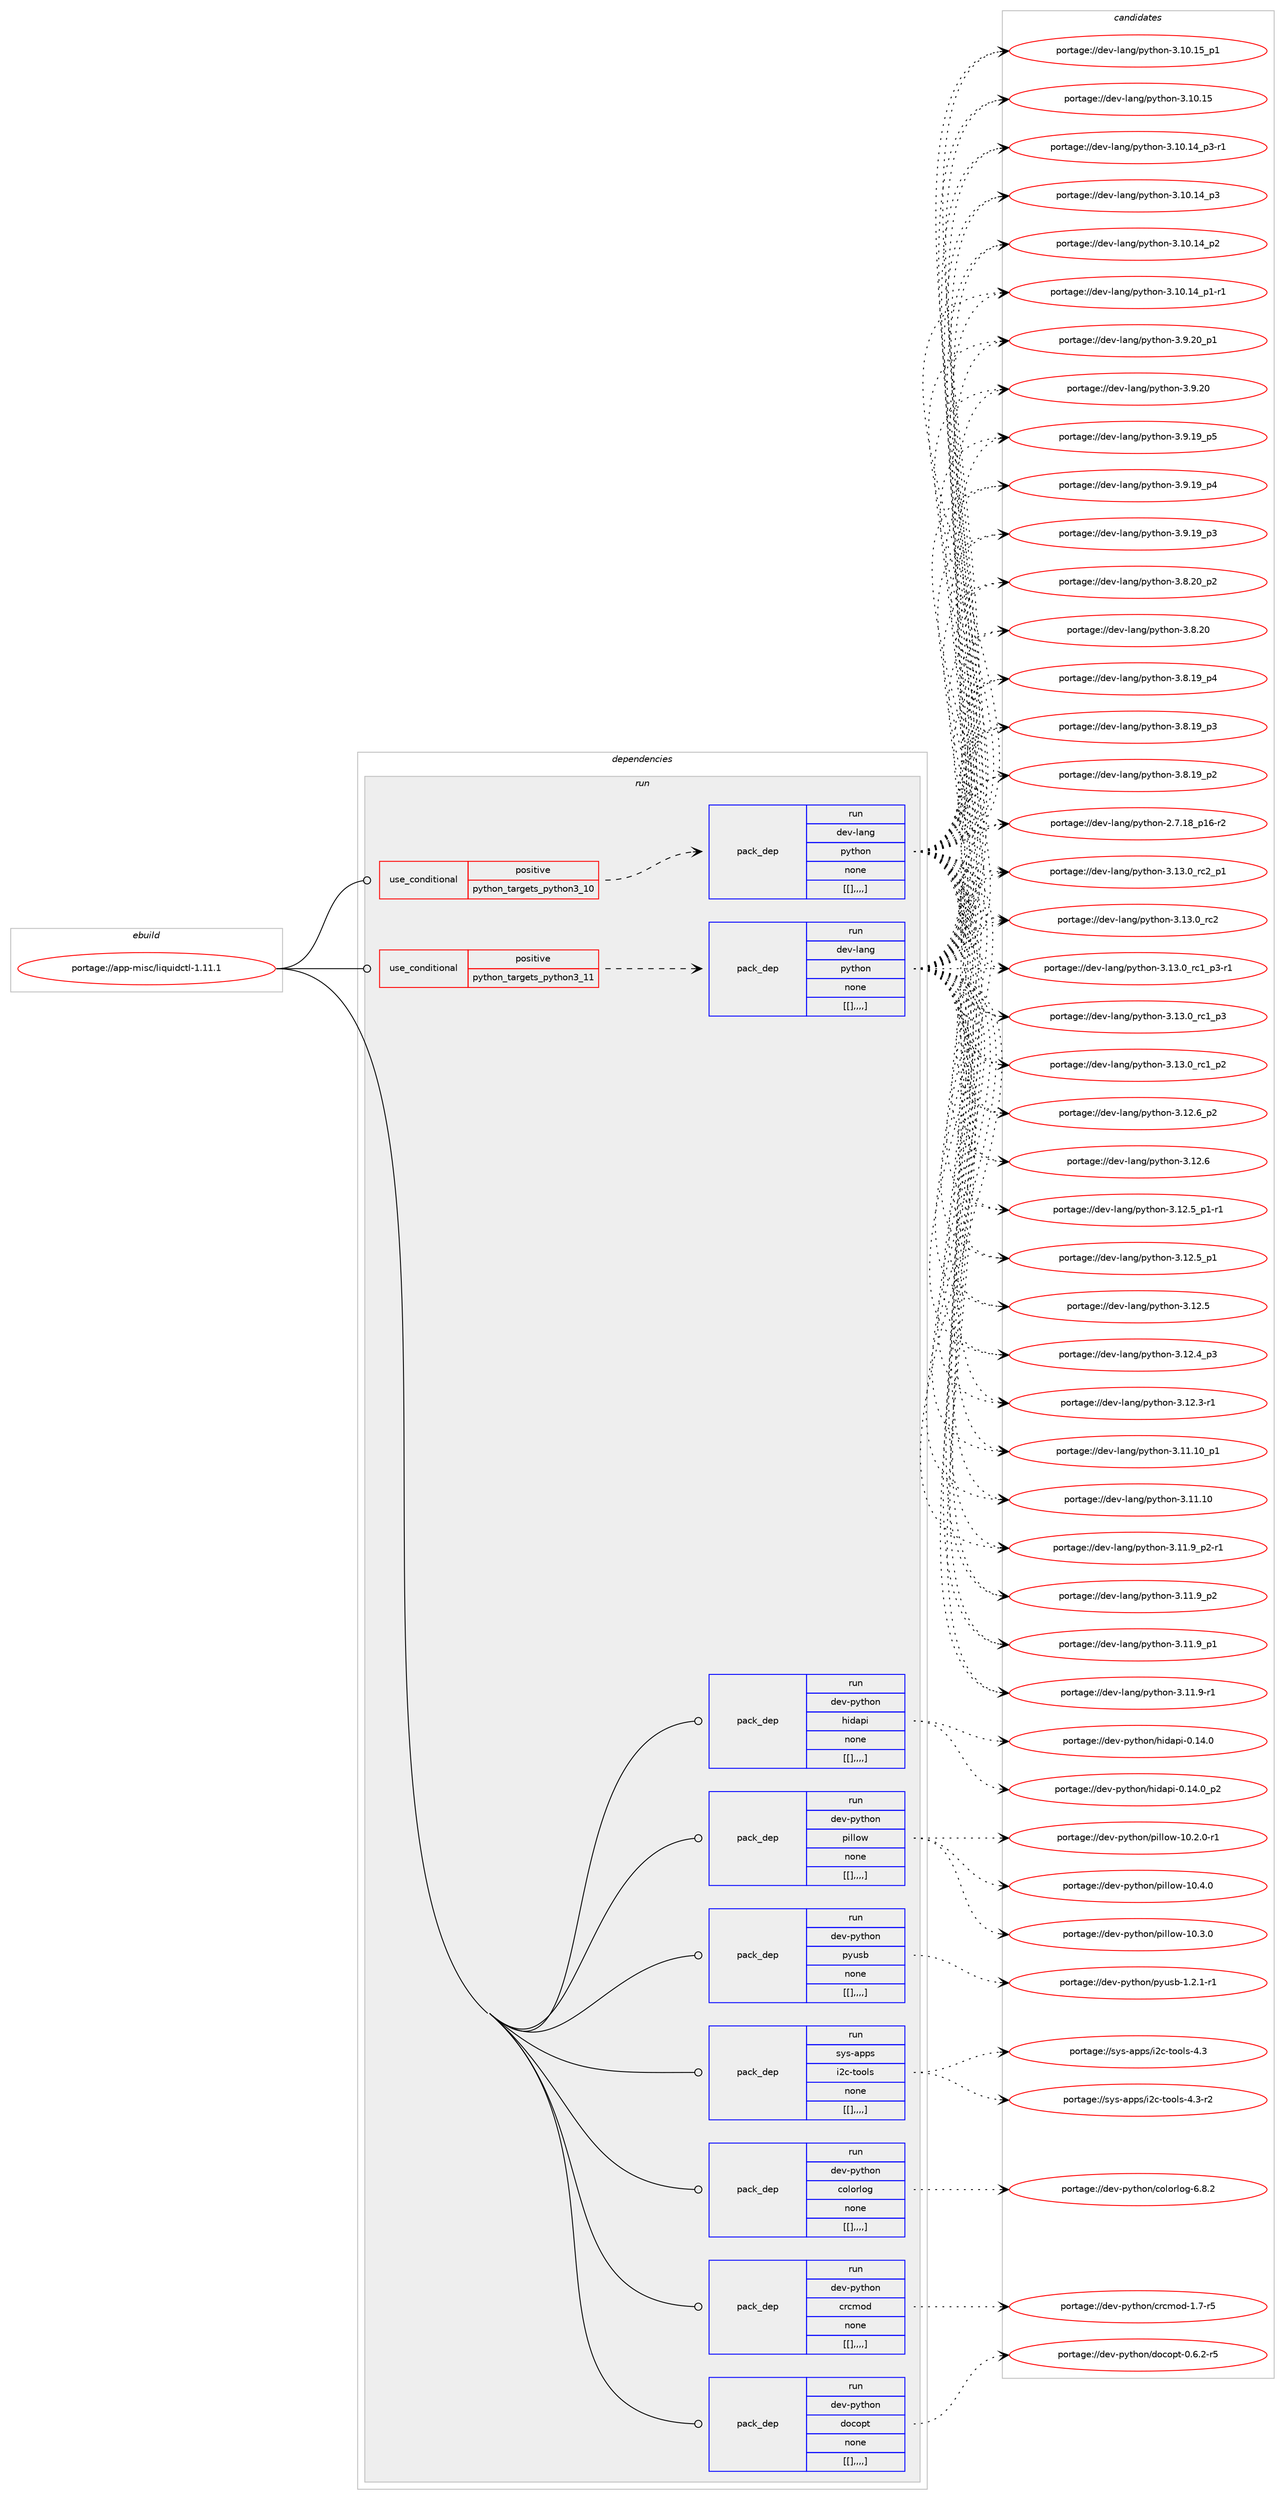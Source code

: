 digraph prolog {

# *************
# Graph options
# *************

newrank=true;
concentrate=true;
compound=true;
graph [rankdir=LR,fontname=Helvetica,fontsize=10,ranksep=1.5];#, ranksep=2.5, nodesep=0.2];
edge  [arrowhead=vee];
node  [fontname=Helvetica,fontsize=10];

# **********
# The ebuild
# **********

subgraph cluster_leftcol {
color=gray;
label=<<i>ebuild</i>>;
id [label="portage://app-misc/liquidctl-1.11.1", color=red, width=4, href="../app-misc/liquidctl-1.11.1.svg"];
}

# ****************
# The dependencies
# ****************

subgraph cluster_midcol {
color=gray;
label=<<i>dependencies</i>>;
subgraph cluster_compile {
fillcolor="#eeeeee";
style=filled;
label=<<i>compile</i>>;
}
subgraph cluster_compileandrun {
fillcolor="#eeeeee";
style=filled;
label=<<i>compile and run</i>>;
}
subgraph cluster_run {
fillcolor="#eeeeee";
style=filled;
label=<<i>run</i>>;
subgraph cond12690 {
dependency43087 [label=<<TABLE BORDER="0" CELLBORDER="1" CELLSPACING="0" CELLPADDING="4"><TR><TD ROWSPAN="3" CELLPADDING="10">use_conditional</TD></TR><TR><TD>positive</TD></TR><TR><TD>python_targets_python3_10</TD></TR></TABLE>>, shape=none, color=red];
subgraph pack29998 {
dependency43088 [label=<<TABLE BORDER="0" CELLBORDER="1" CELLSPACING="0" CELLPADDING="4" WIDTH="220"><TR><TD ROWSPAN="6" CELLPADDING="30">pack_dep</TD></TR><TR><TD WIDTH="110">run</TD></TR><TR><TD>dev-lang</TD></TR><TR><TD>python</TD></TR><TR><TD>none</TD></TR><TR><TD>[[],,,,]</TD></TR></TABLE>>, shape=none, color=blue];
}
dependency43087:e -> dependency43088:w [weight=20,style="dashed",arrowhead="vee"];
}
id:e -> dependency43087:w [weight=20,style="solid",arrowhead="odot"];
subgraph cond12691 {
dependency43089 [label=<<TABLE BORDER="0" CELLBORDER="1" CELLSPACING="0" CELLPADDING="4"><TR><TD ROWSPAN="3" CELLPADDING="10">use_conditional</TD></TR><TR><TD>positive</TD></TR><TR><TD>python_targets_python3_11</TD></TR></TABLE>>, shape=none, color=red];
subgraph pack29999 {
dependency43090 [label=<<TABLE BORDER="0" CELLBORDER="1" CELLSPACING="0" CELLPADDING="4" WIDTH="220"><TR><TD ROWSPAN="6" CELLPADDING="30">pack_dep</TD></TR><TR><TD WIDTH="110">run</TD></TR><TR><TD>dev-lang</TD></TR><TR><TD>python</TD></TR><TR><TD>none</TD></TR><TR><TD>[[],,,,]</TD></TR></TABLE>>, shape=none, color=blue];
}
dependency43089:e -> dependency43090:w [weight=20,style="dashed",arrowhead="vee"];
}
id:e -> dependency43089:w [weight=20,style="solid",arrowhead="odot"];
subgraph pack30000 {
dependency43091 [label=<<TABLE BORDER="0" CELLBORDER="1" CELLSPACING="0" CELLPADDING="4" WIDTH="220"><TR><TD ROWSPAN="6" CELLPADDING="30">pack_dep</TD></TR><TR><TD WIDTH="110">run</TD></TR><TR><TD>dev-python</TD></TR><TR><TD>colorlog</TD></TR><TR><TD>none</TD></TR><TR><TD>[[],,,,]</TD></TR></TABLE>>, shape=none, color=blue];
}
id:e -> dependency43091:w [weight=20,style="solid",arrowhead="odot"];
subgraph pack30001 {
dependency43092 [label=<<TABLE BORDER="0" CELLBORDER="1" CELLSPACING="0" CELLPADDING="4" WIDTH="220"><TR><TD ROWSPAN="6" CELLPADDING="30">pack_dep</TD></TR><TR><TD WIDTH="110">run</TD></TR><TR><TD>dev-python</TD></TR><TR><TD>crcmod</TD></TR><TR><TD>none</TD></TR><TR><TD>[[],,,,]</TD></TR></TABLE>>, shape=none, color=blue];
}
id:e -> dependency43092:w [weight=20,style="solid",arrowhead="odot"];
subgraph pack30002 {
dependency43093 [label=<<TABLE BORDER="0" CELLBORDER="1" CELLSPACING="0" CELLPADDING="4" WIDTH="220"><TR><TD ROWSPAN="6" CELLPADDING="30">pack_dep</TD></TR><TR><TD WIDTH="110">run</TD></TR><TR><TD>dev-python</TD></TR><TR><TD>docopt</TD></TR><TR><TD>none</TD></TR><TR><TD>[[],,,,]</TD></TR></TABLE>>, shape=none, color=blue];
}
id:e -> dependency43093:w [weight=20,style="solid",arrowhead="odot"];
subgraph pack30003 {
dependency43094 [label=<<TABLE BORDER="0" CELLBORDER="1" CELLSPACING="0" CELLPADDING="4" WIDTH="220"><TR><TD ROWSPAN="6" CELLPADDING="30">pack_dep</TD></TR><TR><TD WIDTH="110">run</TD></TR><TR><TD>dev-python</TD></TR><TR><TD>hidapi</TD></TR><TR><TD>none</TD></TR><TR><TD>[[],,,,]</TD></TR></TABLE>>, shape=none, color=blue];
}
id:e -> dependency43094:w [weight=20,style="solid",arrowhead="odot"];
subgraph pack30004 {
dependency43095 [label=<<TABLE BORDER="0" CELLBORDER="1" CELLSPACING="0" CELLPADDING="4" WIDTH="220"><TR><TD ROWSPAN="6" CELLPADDING="30">pack_dep</TD></TR><TR><TD WIDTH="110">run</TD></TR><TR><TD>dev-python</TD></TR><TR><TD>pillow</TD></TR><TR><TD>none</TD></TR><TR><TD>[[],,,,]</TD></TR></TABLE>>, shape=none, color=blue];
}
id:e -> dependency43095:w [weight=20,style="solid",arrowhead="odot"];
subgraph pack30005 {
dependency43096 [label=<<TABLE BORDER="0" CELLBORDER="1" CELLSPACING="0" CELLPADDING="4" WIDTH="220"><TR><TD ROWSPAN="6" CELLPADDING="30">pack_dep</TD></TR><TR><TD WIDTH="110">run</TD></TR><TR><TD>dev-python</TD></TR><TR><TD>pyusb</TD></TR><TR><TD>none</TD></TR><TR><TD>[[],,,,]</TD></TR></TABLE>>, shape=none, color=blue];
}
id:e -> dependency43096:w [weight=20,style="solid",arrowhead="odot"];
subgraph pack30006 {
dependency43097 [label=<<TABLE BORDER="0" CELLBORDER="1" CELLSPACING="0" CELLPADDING="4" WIDTH="220"><TR><TD ROWSPAN="6" CELLPADDING="30">pack_dep</TD></TR><TR><TD WIDTH="110">run</TD></TR><TR><TD>sys-apps</TD></TR><TR><TD>i2c-tools</TD></TR><TR><TD>none</TD></TR><TR><TD>[[],,,,]</TD></TR></TABLE>>, shape=none, color=blue];
}
id:e -> dependency43097:w [weight=20,style="solid",arrowhead="odot"];
}
}

# **************
# The candidates
# **************

subgraph cluster_choices {
rank=same;
color=gray;
label=<<i>candidates</i>>;

subgraph choice29998 {
color=black;
nodesep=1;
choice100101118451089711010347112121116104111110455146495146489511499509511249 [label="portage://dev-lang/python-3.13.0_rc2_p1", color=red, width=4,href="../dev-lang/python-3.13.0_rc2_p1.svg"];
choice10010111845108971101034711212111610411111045514649514648951149950 [label="portage://dev-lang/python-3.13.0_rc2", color=red, width=4,href="../dev-lang/python-3.13.0_rc2.svg"];
choice1001011184510897110103471121211161041111104551464951464895114994995112514511449 [label="portage://dev-lang/python-3.13.0_rc1_p3-r1", color=red, width=4,href="../dev-lang/python-3.13.0_rc1_p3-r1.svg"];
choice100101118451089711010347112121116104111110455146495146489511499499511251 [label="portage://dev-lang/python-3.13.0_rc1_p3", color=red, width=4,href="../dev-lang/python-3.13.0_rc1_p3.svg"];
choice100101118451089711010347112121116104111110455146495146489511499499511250 [label="portage://dev-lang/python-3.13.0_rc1_p2", color=red, width=4,href="../dev-lang/python-3.13.0_rc1_p2.svg"];
choice100101118451089711010347112121116104111110455146495046549511250 [label="portage://dev-lang/python-3.12.6_p2", color=red, width=4,href="../dev-lang/python-3.12.6_p2.svg"];
choice10010111845108971101034711212111610411111045514649504654 [label="portage://dev-lang/python-3.12.6", color=red, width=4,href="../dev-lang/python-3.12.6.svg"];
choice1001011184510897110103471121211161041111104551464950465395112494511449 [label="portage://dev-lang/python-3.12.5_p1-r1", color=red, width=4,href="../dev-lang/python-3.12.5_p1-r1.svg"];
choice100101118451089711010347112121116104111110455146495046539511249 [label="portage://dev-lang/python-3.12.5_p1", color=red, width=4,href="../dev-lang/python-3.12.5_p1.svg"];
choice10010111845108971101034711212111610411111045514649504653 [label="portage://dev-lang/python-3.12.5", color=red, width=4,href="../dev-lang/python-3.12.5.svg"];
choice100101118451089711010347112121116104111110455146495046529511251 [label="portage://dev-lang/python-3.12.4_p3", color=red, width=4,href="../dev-lang/python-3.12.4_p3.svg"];
choice100101118451089711010347112121116104111110455146495046514511449 [label="portage://dev-lang/python-3.12.3-r1", color=red, width=4,href="../dev-lang/python-3.12.3-r1.svg"];
choice10010111845108971101034711212111610411111045514649494649489511249 [label="portage://dev-lang/python-3.11.10_p1", color=red, width=4,href="../dev-lang/python-3.11.10_p1.svg"];
choice1001011184510897110103471121211161041111104551464949464948 [label="portage://dev-lang/python-3.11.10", color=red, width=4,href="../dev-lang/python-3.11.10.svg"];
choice1001011184510897110103471121211161041111104551464949465795112504511449 [label="portage://dev-lang/python-3.11.9_p2-r1", color=red, width=4,href="../dev-lang/python-3.11.9_p2-r1.svg"];
choice100101118451089711010347112121116104111110455146494946579511250 [label="portage://dev-lang/python-3.11.9_p2", color=red, width=4,href="../dev-lang/python-3.11.9_p2.svg"];
choice100101118451089711010347112121116104111110455146494946579511249 [label="portage://dev-lang/python-3.11.9_p1", color=red, width=4,href="../dev-lang/python-3.11.9_p1.svg"];
choice100101118451089711010347112121116104111110455146494946574511449 [label="portage://dev-lang/python-3.11.9-r1", color=red, width=4,href="../dev-lang/python-3.11.9-r1.svg"];
choice10010111845108971101034711212111610411111045514649484649539511249 [label="portage://dev-lang/python-3.10.15_p1", color=red, width=4,href="../dev-lang/python-3.10.15_p1.svg"];
choice1001011184510897110103471121211161041111104551464948464953 [label="portage://dev-lang/python-3.10.15", color=red, width=4,href="../dev-lang/python-3.10.15.svg"];
choice100101118451089711010347112121116104111110455146494846495295112514511449 [label="portage://dev-lang/python-3.10.14_p3-r1", color=red, width=4,href="../dev-lang/python-3.10.14_p3-r1.svg"];
choice10010111845108971101034711212111610411111045514649484649529511251 [label="portage://dev-lang/python-3.10.14_p3", color=red, width=4,href="../dev-lang/python-3.10.14_p3.svg"];
choice10010111845108971101034711212111610411111045514649484649529511250 [label="portage://dev-lang/python-3.10.14_p2", color=red, width=4,href="../dev-lang/python-3.10.14_p2.svg"];
choice100101118451089711010347112121116104111110455146494846495295112494511449 [label="portage://dev-lang/python-3.10.14_p1-r1", color=red, width=4,href="../dev-lang/python-3.10.14_p1-r1.svg"];
choice100101118451089711010347112121116104111110455146574650489511249 [label="portage://dev-lang/python-3.9.20_p1", color=red, width=4,href="../dev-lang/python-3.9.20_p1.svg"];
choice10010111845108971101034711212111610411111045514657465048 [label="portage://dev-lang/python-3.9.20", color=red, width=4,href="../dev-lang/python-3.9.20.svg"];
choice100101118451089711010347112121116104111110455146574649579511253 [label="portage://dev-lang/python-3.9.19_p5", color=red, width=4,href="../dev-lang/python-3.9.19_p5.svg"];
choice100101118451089711010347112121116104111110455146574649579511252 [label="portage://dev-lang/python-3.9.19_p4", color=red, width=4,href="../dev-lang/python-3.9.19_p4.svg"];
choice100101118451089711010347112121116104111110455146574649579511251 [label="portage://dev-lang/python-3.9.19_p3", color=red, width=4,href="../dev-lang/python-3.9.19_p3.svg"];
choice100101118451089711010347112121116104111110455146564650489511250 [label="portage://dev-lang/python-3.8.20_p2", color=red, width=4,href="../dev-lang/python-3.8.20_p2.svg"];
choice10010111845108971101034711212111610411111045514656465048 [label="portage://dev-lang/python-3.8.20", color=red, width=4,href="../dev-lang/python-3.8.20.svg"];
choice100101118451089711010347112121116104111110455146564649579511252 [label="portage://dev-lang/python-3.8.19_p4", color=red, width=4,href="../dev-lang/python-3.8.19_p4.svg"];
choice100101118451089711010347112121116104111110455146564649579511251 [label="portage://dev-lang/python-3.8.19_p3", color=red, width=4,href="../dev-lang/python-3.8.19_p3.svg"];
choice100101118451089711010347112121116104111110455146564649579511250 [label="portage://dev-lang/python-3.8.19_p2", color=red, width=4,href="../dev-lang/python-3.8.19_p2.svg"];
choice100101118451089711010347112121116104111110455046554649569511249544511450 [label="portage://dev-lang/python-2.7.18_p16-r2", color=red, width=4,href="../dev-lang/python-2.7.18_p16-r2.svg"];
dependency43088:e -> choice100101118451089711010347112121116104111110455146495146489511499509511249:w [style=dotted,weight="100"];
dependency43088:e -> choice10010111845108971101034711212111610411111045514649514648951149950:w [style=dotted,weight="100"];
dependency43088:e -> choice1001011184510897110103471121211161041111104551464951464895114994995112514511449:w [style=dotted,weight="100"];
dependency43088:e -> choice100101118451089711010347112121116104111110455146495146489511499499511251:w [style=dotted,weight="100"];
dependency43088:e -> choice100101118451089711010347112121116104111110455146495146489511499499511250:w [style=dotted,weight="100"];
dependency43088:e -> choice100101118451089711010347112121116104111110455146495046549511250:w [style=dotted,weight="100"];
dependency43088:e -> choice10010111845108971101034711212111610411111045514649504654:w [style=dotted,weight="100"];
dependency43088:e -> choice1001011184510897110103471121211161041111104551464950465395112494511449:w [style=dotted,weight="100"];
dependency43088:e -> choice100101118451089711010347112121116104111110455146495046539511249:w [style=dotted,weight="100"];
dependency43088:e -> choice10010111845108971101034711212111610411111045514649504653:w [style=dotted,weight="100"];
dependency43088:e -> choice100101118451089711010347112121116104111110455146495046529511251:w [style=dotted,weight="100"];
dependency43088:e -> choice100101118451089711010347112121116104111110455146495046514511449:w [style=dotted,weight="100"];
dependency43088:e -> choice10010111845108971101034711212111610411111045514649494649489511249:w [style=dotted,weight="100"];
dependency43088:e -> choice1001011184510897110103471121211161041111104551464949464948:w [style=dotted,weight="100"];
dependency43088:e -> choice1001011184510897110103471121211161041111104551464949465795112504511449:w [style=dotted,weight="100"];
dependency43088:e -> choice100101118451089711010347112121116104111110455146494946579511250:w [style=dotted,weight="100"];
dependency43088:e -> choice100101118451089711010347112121116104111110455146494946579511249:w [style=dotted,weight="100"];
dependency43088:e -> choice100101118451089711010347112121116104111110455146494946574511449:w [style=dotted,weight="100"];
dependency43088:e -> choice10010111845108971101034711212111610411111045514649484649539511249:w [style=dotted,weight="100"];
dependency43088:e -> choice1001011184510897110103471121211161041111104551464948464953:w [style=dotted,weight="100"];
dependency43088:e -> choice100101118451089711010347112121116104111110455146494846495295112514511449:w [style=dotted,weight="100"];
dependency43088:e -> choice10010111845108971101034711212111610411111045514649484649529511251:w [style=dotted,weight="100"];
dependency43088:e -> choice10010111845108971101034711212111610411111045514649484649529511250:w [style=dotted,weight="100"];
dependency43088:e -> choice100101118451089711010347112121116104111110455146494846495295112494511449:w [style=dotted,weight="100"];
dependency43088:e -> choice100101118451089711010347112121116104111110455146574650489511249:w [style=dotted,weight="100"];
dependency43088:e -> choice10010111845108971101034711212111610411111045514657465048:w [style=dotted,weight="100"];
dependency43088:e -> choice100101118451089711010347112121116104111110455146574649579511253:w [style=dotted,weight="100"];
dependency43088:e -> choice100101118451089711010347112121116104111110455146574649579511252:w [style=dotted,weight="100"];
dependency43088:e -> choice100101118451089711010347112121116104111110455146574649579511251:w [style=dotted,weight="100"];
dependency43088:e -> choice100101118451089711010347112121116104111110455146564650489511250:w [style=dotted,weight="100"];
dependency43088:e -> choice10010111845108971101034711212111610411111045514656465048:w [style=dotted,weight="100"];
dependency43088:e -> choice100101118451089711010347112121116104111110455146564649579511252:w [style=dotted,weight="100"];
dependency43088:e -> choice100101118451089711010347112121116104111110455146564649579511251:w [style=dotted,weight="100"];
dependency43088:e -> choice100101118451089711010347112121116104111110455146564649579511250:w [style=dotted,weight="100"];
dependency43088:e -> choice100101118451089711010347112121116104111110455046554649569511249544511450:w [style=dotted,weight="100"];
}
subgraph choice29999 {
color=black;
nodesep=1;
choice100101118451089711010347112121116104111110455146495146489511499509511249 [label="portage://dev-lang/python-3.13.0_rc2_p1", color=red, width=4,href="../dev-lang/python-3.13.0_rc2_p1.svg"];
choice10010111845108971101034711212111610411111045514649514648951149950 [label="portage://dev-lang/python-3.13.0_rc2", color=red, width=4,href="../dev-lang/python-3.13.0_rc2.svg"];
choice1001011184510897110103471121211161041111104551464951464895114994995112514511449 [label="portage://dev-lang/python-3.13.0_rc1_p3-r1", color=red, width=4,href="../dev-lang/python-3.13.0_rc1_p3-r1.svg"];
choice100101118451089711010347112121116104111110455146495146489511499499511251 [label="portage://dev-lang/python-3.13.0_rc1_p3", color=red, width=4,href="../dev-lang/python-3.13.0_rc1_p3.svg"];
choice100101118451089711010347112121116104111110455146495146489511499499511250 [label="portage://dev-lang/python-3.13.0_rc1_p2", color=red, width=4,href="../dev-lang/python-3.13.0_rc1_p2.svg"];
choice100101118451089711010347112121116104111110455146495046549511250 [label="portage://dev-lang/python-3.12.6_p2", color=red, width=4,href="../dev-lang/python-3.12.6_p2.svg"];
choice10010111845108971101034711212111610411111045514649504654 [label="portage://dev-lang/python-3.12.6", color=red, width=4,href="../dev-lang/python-3.12.6.svg"];
choice1001011184510897110103471121211161041111104551464950465395112494511449 [label="portage://dev-lang/python-3.12.5_p1-r1", color=red, width=4,href="../dev-lang/python-3.12.5_p1-r1.svg"];
choice100101118451089711010347112121116104111110455146495046539511249 [label="portage://dev-lang/python-3.12.5_p1", color=red, width=4,href="../dev-lang/python-3.12.5_p1.svg"];
choice10010111845108971101034711212111610411111045514649504653 [label="portage://dev-lang/python-3.12.5", color=red, width=4,href="../dev-lang/python-3.12.5.svg"];
choice100101118451089711010347112121116104111110455146495046529511251 [label="portage://dev-lang/python-3.12.4_p3", color=red, width=4,href="../dev-lang/python-3.12.4_p3.svg"];
choice100101118451089711010347112121116104111110455146495046514511449 [label="portage://dev-lang/python-3.12.3-r1", color=red, width=4,href="../dev-lang/python-3.12.3-r1.svg"];
choice10010111845108971101034711212111610411111045514649494649489511249 [label="portage://dev-lang/python-3.11.10_p1", color=red, width=4,href="../dev-lang/python-3.11.10_p1.svg"];
choice1001011184510897110103471121211161041111104551464949464948 [label="portage://dev-lang/python-3.11.10", color=red, width=4,href="../dev-lang/python-3.11.10.svg"];
choice1001011184510897110103471121211161041111104551464949465795112504511449 [label="portage://dev-lang/python-3.11.9_p2-r1", color=red, width=4,href="../dev-lang/python-3.11.9_p2-r1.svg"];
choice100101118451089711010347112121116104111110455146494946579511250 [label="portage://dev-lang/python-3.11.9_p2", color=red, width=4,href="../dev-lang/python-3.11.9_p2.svg"];
choice100101118451089711010347112121116104111110455146494946579511249 [label="portage://dev-lang/python-3.11.9_p1", color=red, width=4,href="../dev-lang/python-3.11.9_p1.svg"];
choice100101118451089711010347112121116104111110455146494946574511449 [label="portage://dev-lang/python-3.11.9-r1", color=red, width=4,href="../dev-lang/python-3.11.9-r1.svg"];
choice10010111845108971101034711212111610411111045514649484649539511249 [label="portage://dev-lang/python-3.10.15_p1", color=red, width=4,href="../dev-lang/python-3.10.15_p1.svg"];
choice1001011184510897110103471121211161041111104551464948464953 [label="portage://dev-lang/python-3.10.15", color=red, width=4,href="../dev-lang/python-3.10.15.svg"];
choice100101118451089711010347112121116104111110455146494846495295112514511449 [label="portage://dev-lang/python-3.10.14_p3-r1", color=red, width=4,href="../dev-lang/python-3.10.14_p3-r1.svg"];
choice10010111845108971101034711212111610411111045514649484649529511251 [label="portage://dev-lang/python-3.10.14_p3", color=red, width=4,href="../dev-lang/python-3.10.14_p3.svg"];
choice10010111845108971101034711212111610411111045514649484649529511250 [label="portage://dev-lang/python-3.10.14_p2", color=red, width=4,href="../dev-lang/python-3.10.14_p2.svg"];
choice100101118451089711010347112121116104111110455146494846495295112494511449 [label="portage://dev-lang/python-3.10.14_p1-r1", color=red, width=4,href="../dev-lang/python-3.10.14_p1-r1.svg"];
choice100101118451089711010347112121116104111110455146574650489511249 [label="portage://dev-lang/python-3.9.20_p1", color=red, width=4,href="../dev-lang/python-3.9.20_p1.svg"];
choice10010111845108971101034711212111610411111045514657465048 [label="portage://dev-lang/python-3.9.20", color=red, width=4,href="../dev-lang/python-3.9.20.svg"];
choice100101118451089711010347112121116104111110455146574649579511253 [label="portage://dev-lang/python-3.9.19_p5", color=red, width=4,href="../dev-lang/python-3.9.19_p5.svg"];
choice100101118451089711010347112121116104111110455146574649579511252 [label="portage://dev-lang/python-3.9.19_p4", color=red, width=4,href="../dev-lang/python-3.9.19_p4.svg"];
choice100101118451089711010347112121116104111110455146574649579511251 [label="portage://dev-lang/python-3.9.19_p3", color=red, width=4,href="../dev-lang/python-3.9.19_p3.svg"];
choice100101118451089711010347112121116104111110455146564650489511250 [label="portage://dev-lang/python-3.8.20_p2", color=red, width=4,href="../dev-lang/python-3.8.20_p2.svg"];
choice10010111845108971101034711212111610411111045514656465048 [label="portage://dev-lang/python-3.8.20", color=red, width=4,href="../dev-lang/python-3.8.20.svg"];
choice100101118451089711010347112121116104111110455146564649579511252 [label="portage://dev-lang/python-3.8.19_p4", color=red, width=4,href="../dev-lang/python-3.8.19_p4.svg"];
choice100101118451089711010347112121116104111110455146564649579511251 [label="portage://dev-lang/python-3.8.19_p3", color=red, width=4,href="../dev-lang/python-3.8.19_p3.svg"];
choice100101118451089711010347112121116104111110455146564649579511250 [label="portage://dev-lang/python-3.8.19_p2", color=red, width=4,href="../dev-lang/python-3.8.19_p2.svg"];
choice100101118451089711010347112121116104111110455046554649569511249544511450 [label="portage://dev-lang/python-2.7.18_p16-r2", color=red, width=4,href="../dev-lang/python-2.7.18_p16-r2.svg"];
dependency43090:e -> choice100101118451089711010347112121116104111110455146495146489511499509511249:w [style=dotted,weight="100"];
dependency43090:e -> choice10010111845108971101034711212111610411111045514649514648951149950:w [style=dotted,weight="100"];
dependency43090:e -> choice1001011184510897110103471121211161041111104551464951464895114994995112514511449:w [style=dotted,weight="100"];
dependency43090:e -> choice100101118451089711010347112121116104111110455146495146489511499499511251:w [style=dotted,weight="100"];
dependency43090:e -> choice100101118451089711010347112121116104111110455146495146489511499499511250:w [style=dotted,weight="100"];
dependency43090:e -> choice100101118451089711010347112121116104111110455146495046549511250:w [style=dotted,weight="100"];
dependency43090:e -> choice10010111845108971101034711212111610411111045514649504654:w [style=dotted,weight="100"];
dependency43090:e -> choice1001011184510897110103471121211161041111104551464950465395112494511449:w [style=dotted,weight="100"];
dependency43090:e -> choice100101118451089711010347112121116104111110455146495046539511249:w [style=dotted,weight="100"];
dependency43090:e -> choice10010111845108971101034711212111610411111045514649504653:w [style=dotted,weight="100"];
dependency43090:e -> choice100101118451089711010347112121116104111110455146495046529511251:w [style=dotted,weight="100"];
dependency43090:e -> choice100101118451089711010347112121116104111110455146495046514511449:w [style=dotted,weight="100"];
dependency43090:e -> choice10010111845108971101034711212111610411111045514649494649489511249:w [style=dotted,weight="100"];
dependency43090:e -> choice1001011184510897110103471121211161041111104551464949464948:w [style=dotted,weight="100"];
dependency43090:e -> choice1001011184510897110103471121211161041111104551464949465795112504511449:w [style=dotted,weight="100"];
dependency43090:e -> choice100101118451089711010347112121116104111110455146494946579511250:w [style=dotted,weight="100"];
dependency43090:e -> choice100101118451089711010347112121116104111110455146494946579511249:w [style=dotted,weight="100"];
dependency43090:e -> choice100101118451089711010347112121116104111110455146494946574511449:w [style=dotted,weight="100"];
dependency43090:e -> choice10010111845108971101034711212111610411111045514649484649539511249:w [style=dotted,weight="100"];
dependency43090:e -> choice1001011184510897110103471121211161041111104551464948464953:w [style=dotted,weight="100"];
dependency43090:e -> choice100101118451089711010347112121116104111110455146494846495295112514511449:w [style=dotted,weight="100"];
dependency43090:e -> choice10010111845108971101034711212111610411111045514649484649529511251:w [style=dotted,weight="100"];
dependency43090:e -> choice10010111845108971101034711212111610411111045514649484649529511250:w [style=dotted,weight="100"];
dependency43090:e -> choice100101118451089711010347112121116104111110455146494846495295112494511449:w [style=dotted,weight="100"];
dependency43090:e -> choice100101118451089711010347112121116104111110455146574650489511249:w [style=dotted,weight="100"];
dependency43090:e -> choice10010111845108971101034711212111610411111045514657465048:w [style=dotted,weight="100"];
dependency43090:e -> choice100101118451089711010347112121116104111110455146574649579511253:w [style=dotted,weight="100"];
dependency43090:e -> choice100101118451089711010347112121116104111110455146574649579511252:w [style=dotted,weight="100"];
dependency43090:e -> choice100101118451089711010347112121116104111110455146574649579511251:w [style=dotted,weight="100"];
dependency43090:e -> choice100101118451089711010347112121116104111110455146564650489511250:w [style=dotted,weight="100"];
dependency43090:e -> choice10010111845108971101034711212111610411111045514656465048:w [style=dotted,weight="100"];
dependency43090:e -> choice100101118451089711010347112121116104111110455146564649579511252:w [style=dotted,weight="100"];
dependency43090:e -> choice100101118451089711010347112121116104111110455146564649579511251:w [style=dotted,weight="100"];
dependency43090:e -> choice100101118451089711010347112121116104111110455146564649579511250:w [style=dotted,weight="100"];
dependency43090:e -> choice100101118451089711010347112121116104111110455046554649569511249544511450:w [style=dotted,weight="100"];
}
subgraph choice30000 {
color=black;
nodesep=1;
choice100101118451121211161041111104799111108111114108111103455446564650 [label="portage://dev-python/colorlog-6.8.2", color=red, width=4,href="../dev-python/colorlog-6.8.2.svg"];
dependency43091:e -> choice100101118451121211161041111104799111108111114108111103455446564650:w [style=dotted,weight="100"];
}
subgraph choice30001 {
color=black;
nodesep=1;
choice10010111845112121116104111110479911499109111100454946554511453 [label="portage://dev-python/crcmod-1.7-r5", color=red, width=4,href="../dev-python/crcmod-1.7-r5.svg"];
dependency43092:e -> choice10010111845112121116104111110479911499109111100454946554511453:w [style=dotted,weight="100"];
}
subgraph choice30002 {
color=black;
nodesep=1;
choice1001011184511212111610411111047100111991111121164548465446504511453 [label="portage://dev-python/docopt-0.6.2-r5", color=red, width=4,href="../dev-python/docopt-0.6.2-r5.svg"];
dependency43093:e -> choice1001011184511212111610411111047100111991111121164548465446504511453:w [style=dotted,weight="100"];
}
subgraph choice30003 {
color=black;
nodesep=1;
choice100101118451121211161041111104710410510097112105454846495246489511250 [label="portage://dev-python/hidapi-0.14.0_p2", color=red, width=4,href="../dev-python/hidapi-0.14.0_p2.svg"];
choice10010111845112121116104111110471041051009711210545484649524648 [label="portage://dev-python/hidapi-0.14.0", color=red, width=4,href="../dev-python/hidapi-0.14.0.svg"];
dependency43094:e -> choice100101118451121211161041111104710410510097112105454846495246489511250:w [style=dotted,weight="100"];
dependency43094:e -> choice10010111845112121116104111110471041051009711210545484649524648:w [style=dotted,weight="100"];
}
subgraph choice30004 {
color=black;
nodesep=1;
choice100101118451121211161041111104711210510810811111945494846524648 [label="portage://dev-python/pillow-10.4.0", color=red, width=4,href="../dev-python/pillow-10.4.0.svg"];
choice100101118451121211161041111104711210510810811111945494846514648 [label="portage://dev-python/pillow-10.3.0", color=red, width=4,href="../dev-python/pillow-10.3.0.svg"];
choice1001011184511212111610411111047112105108108111119454948465046484511449 [label="portage://dev-python/pillow-10.2.0-r1", color=red, width=4,href="../dev-python/pillow-10.2.0-r1.svg"];
dependency43095:e -> choice100101118451121211161041111104711210510810811111945494846524648:w [style=dotted,weight="100"];
dependency43095:e -> choice100101118451121211161041111104711210510810811111945494846514648:w [style=dotted,weight="100"];
dependency43095:e -> choice1001011184511212111610411111047112105108108111119454948465046484511449:w [style=dotted,weight="100"];
}
subgraph choice30005 {
color=black;
nodesep=1;
choice1001011184511212111610411111047112121117115984549465046494511449 [label="portage://dev-python/pyusb-1.2.1-r1", color=red, width=4,href="../dev-python/pyusb-1.2.1-r1.svg"];
dependency43096:e -> choice1001011184511212111610411111047112121117115984549465046494511449:w [style=dotted,weight="100"];
}
subgraph choice30006 {
color=black;
nodesep=1;
choice115121115459711211211547105509945116111111108115455246514511450 [label="portage://sys-apps/i2c-tools-4.3-r2", color=red, width=4,href="../sys-apps/i2c-tools-4.3-r2.svg"];
choice11512111545971121121154710550994511611111110811545524651 [label="portage://sys-apps/i2c-tools-4.3", color=red, width=4,href="../sys-apps/i2c-tools-4.3.svg"];
dependency43097:e -> choice115121115459711211211547105509945116111111108115455246514511450:w [style=dotted,weight="100"];
dependency43097:e -> choice11512111545971121121154710550994511611111110811545524651:w [style=dotted,weight="100"];
}
}

}
